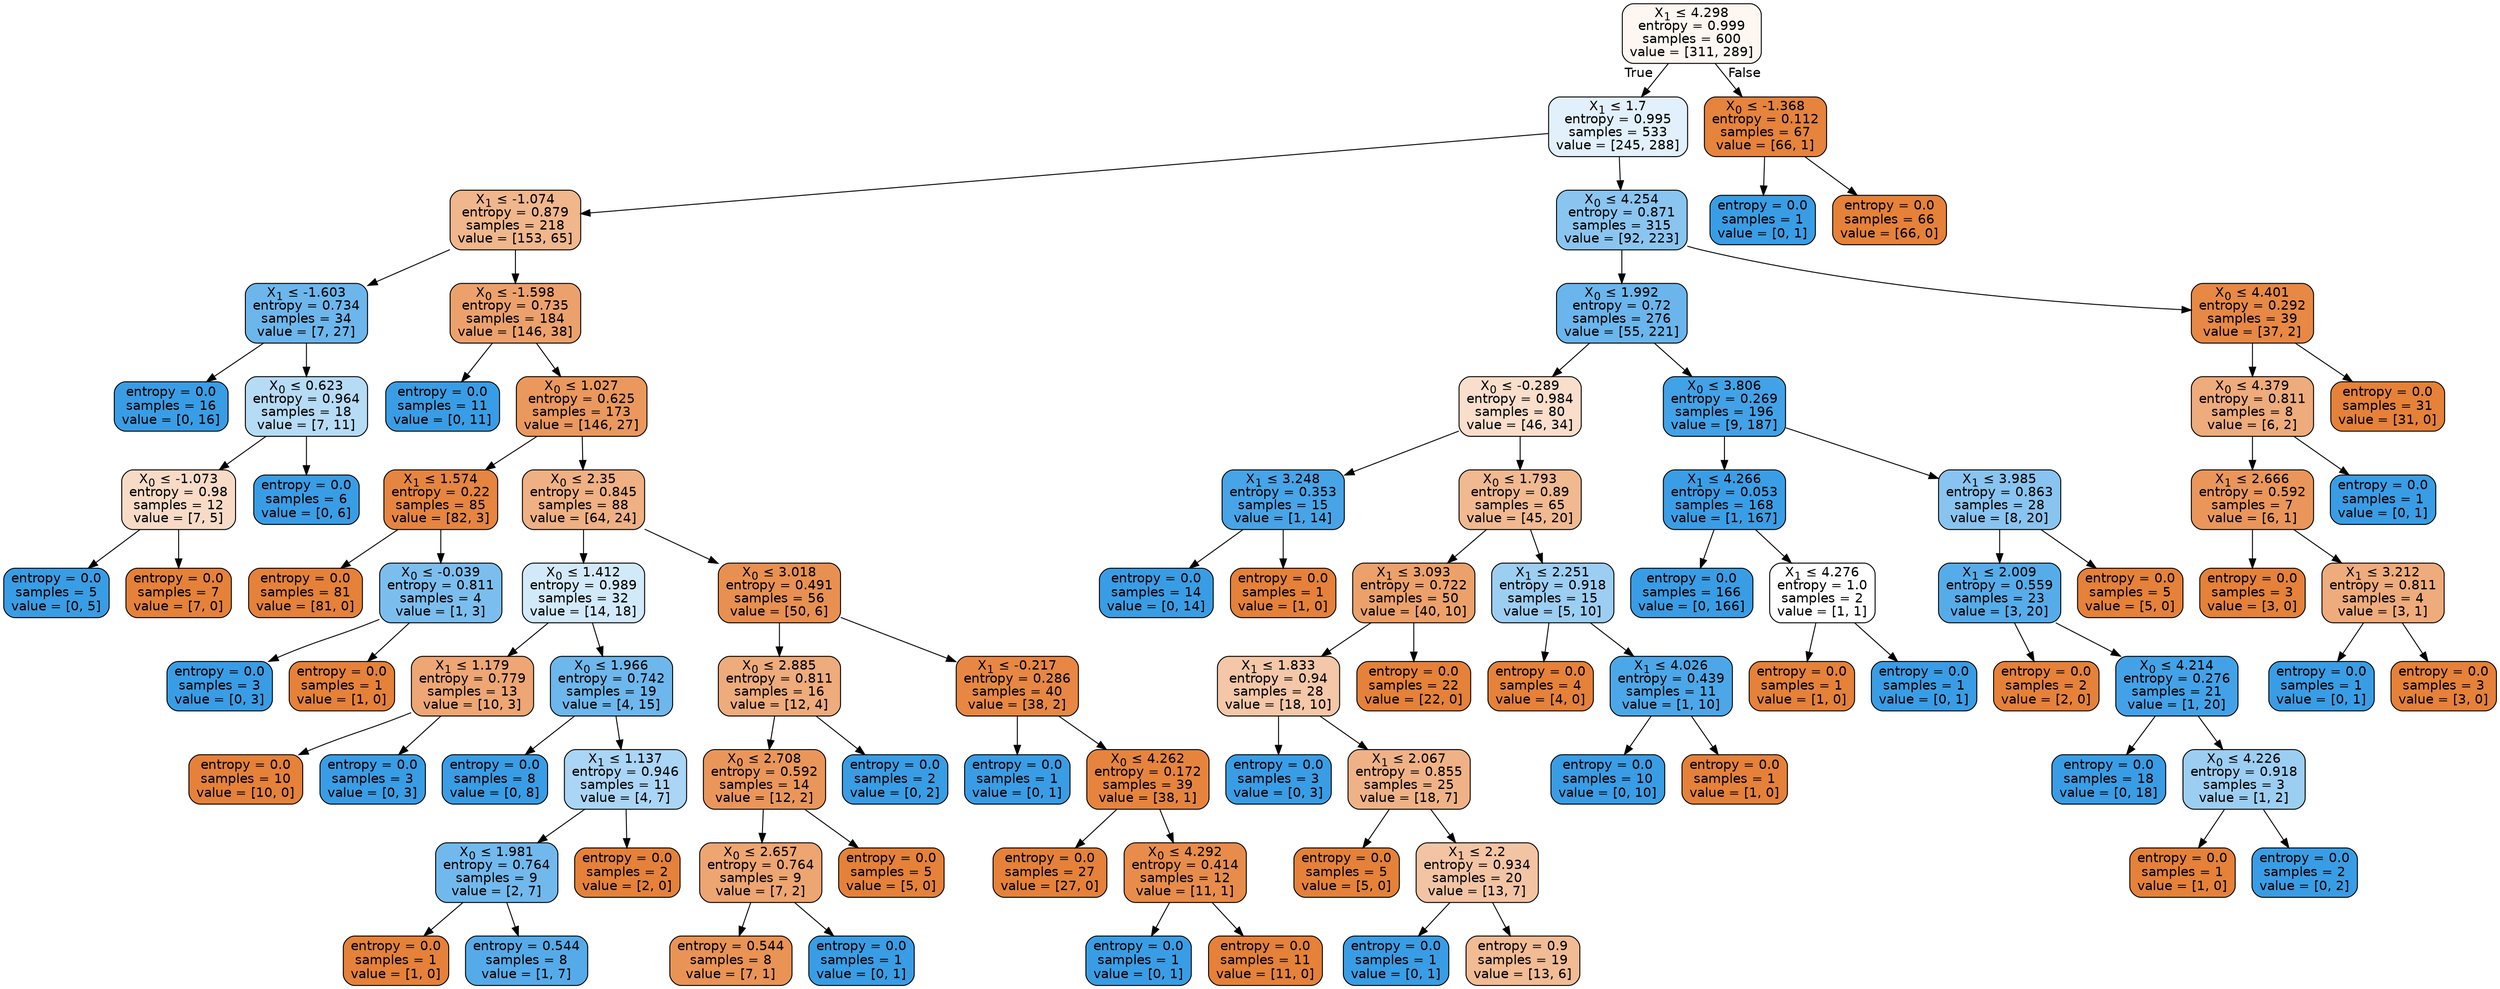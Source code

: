 digraph Tree {
node [shape=box, style="filled, rounded", color="black", fontname=helvetica] ;
edge [fontname=helvetica] ;
0 [label=<X<SUB>1</SUB> &le; 4.298<br/>entropy = 0.999<br/>samples = 600<br/>value = [311, 289]>, fillcolor="#e5813912"] ;
1 [label=<X<SUB>1</SUB> &le; 1.7<br/>entropy = 0.995<br/>samples = 533<br/>value = [245, 288]>, fillcolor="#399de526"] ;
0 -> 1 [labeldistance=2.5, labelangle=45, headlabel="True"] ;
2 [label=<X<SUB>1</SUB> &le; -1.074<br/>entropy = 0.879<br/>samples = 218<br/>value = [153, 65]>, fillcolor="#e5813993"] ;
1 -> 2 ;
3 [label=<X<SUB>1</SUB> &le; -1.603<br/>entropy = 0.734<br/>samples = 34<br/>value = [7, 27]>, fillcolor="#399de5bd"] ;
2 -> 3 ;
4 [label=<entropy = 0.0<br/>samples = 16<br/>value = [0, 16]>, fillcolor="#399de5ff"] ;
3 -> 4 ;
5 [label=<X<SUB>0</SUB> &le; 0.623<br/>entropy = 0.964<br/>samples = 18<br/>value = [7, 11]>, fillcolor="#399de55d"] ;
3 -> 5 ;
6 [label=<X<SUB>0</SUB> &le; -1.073<br/>entropy = 0.98<br/>samples = 12<br/>value = [7, 5]>, fillcolor="#e5813949"] ;
5 -> 6 ;
7 [label=<entropy = 0.0<br/>samples = 5<br/>value = [0, 5]>, fillcolor="#399de5ff"] ;
6 -> 7 ;
8 [label=<entropy = 0.0<br/>samples = 7<br/>value = [7, 0]>, fillcolor="#e58139ff"] ;
6 -> 8 ;
9 [label=<entropy = 0.0<br/>samples = 6<br/>value = [0, 6]>, fillcolor="#399de5ff"] ;
5 -> 9 ;
10 [label=<X<SUB>0</SUB> &le; -1.598<br/>entropy = 0.735<br/>samples = 184<br/>value = [146, 38]>, fillcolor="#e58139bd"] ;
2 -> 10 ;
11 [label=<entropy = 0.0<br/>samples = 11<br/>value = [0, 11]>, fillcolor="#399de5ff"] ;
10 -> 11 ;
12 [label=<X<SUB>0</SUB> &le; 1.027<br/>entropy = 0.625<br/>samples = 173<br/>value = [146, 27]>, fillcolor="#e58139d0"] ;
10 -> 12 ;
13 [label=<X<SUB>1</SUB> &le; 1.574<br/>entropy = 0.22<br/>samples = 85<br/>value = [82, 3]>, fillcolor="#e58139f6"] ;
12 -> 13 ;
14 [label=<entropy = 0.0<br/>samples = 81<br/>value = [81, 0]>, fillcolor="#e58139ff"] ;
13 -> 14 ;
15 [label=<X<SUB>0</SUB> &le; -0.039<br/>entropy = 0.811<br/>samples = 4<br/>value = [1, 3]>, fillcolor="#399de5aa"] ;
13 -> 15 ;
16 [label=<entropy = 0.0<br/>samples = 3<br/>value = [0, 3]>, fillcolor="#399de5ff"] ;
15 -> 16 ;
17 [label=<entropy = 0.0<br/>samples = 1<br/>value = [1, 0]>, fillcolor="#e58139ff"] ;
15 -> 17 ;
18 [label=<X<SUB>0</SUB> &le; 2.35<br/>entropy = 0.845<br/>samples = 88<br/>value = [64, 24]>, fillcolor="#e581399f"] ;
12 -> 18 ;
19 [label=<X<SUB>0</SUB> &le; 1.412<br/>entropy = 0.989<br/>samples = 32<br/>value = [14, 18]>, fillcolor="#399de539"] ;
18 -> 19 ;
20 [label=<X<SUB>1</SUB> &le; 1.179<br/>entropy = 0.779<br/>samples = 13<br/>value = [10, 3]>, fillcolor="#e58139b3"] ;
19 -> 20 ;
21 [label=<entropy = 0.0<br/>samples = 10<br/>value = [10, 0]>, fillcolor="#e58139ff"] ;
20 -> 21 ;
22 [label=<entropy = 0.0<br/>samples = 3<br/>value = [0, 3]>, fillcolor="#399de5ff"] ;
20 -> 22 ;
23 [label=<X<SUB>0</SUB> &le; 1.966<br/>entropy = 0.742<br/>samples = 19<br/>value = [4, 15]>, fillcolor="#399de5bb"] ;
19 -> 23 ;
24 [label=<entropy = 0.0<br/>samples = 8<br/>value = [0, 8]>, fillcolor="#399de5ff"] ;
23 -> 24 ;
25 [label=<X<SUB>1</SUB> &le; 1.137<br/>entropy = 0.946<br/>samples = 11<br/>value = [4, 7]>, fillcolor="#399de56d"] ;
23 -> 25 ;
26 [label=<X<SUB>0</SUB> &le; 1.981<br/>entropy = 0.764<br/>samples = 9<br/>value = [2, 7]>, fillcolor="#399de5b6"] ;
25 -> 26 ;
27 [label=<entropy = 0.0<br/>samples = 1<br/>value = [1, 0]>, fillcolor="#e58139ff"] ;
26 -> 27 ;
28 [label=<entropy = 0.544<br/>samples = 8<br/>value = [1, 7]>, fillcolor="#399de5db"] ;
26 -> 28 ;
29 [label=<entropy = 0.0<br/>samples = 2<br/>value = [2, 0]>, fillcolor="#e58139ff"] ;
25 -> 29 ;
30 [label=<X<SUB>0</SUB> &le; 3.018<br/>entropy = 0.491<br/>samples = 56<br/>value = [50, 6]>, fillcolor="#e58139e0"] ;
18 -> 30 ;
31 [label=<X<SUB>0</SUB> &le; 2.885<br/>entropy = 0.811<br/>samples = 16<br/>value = [12, 4]>, fillcolor="#e58139aa"] ;
30 -> 31 ;
32 [label=<X<SUB>0</SUB> &le; 2.708<br/>entropy = 0.592<br/>samples = 14<br/>value = [12, 2]>, fillcolor="#e58139d4"] ;
31 -> 32 ;
33 [label=<X<SUB>0</SUB> &le; 2.657<br/>entropy = 0.764<br/>samples = 9<br/>value = [7, 2]>, fillcolor="#e58139b6"] ;
32 -> 33 ;
34 [label=<entropy = 0.544<br/>samples = 8<br/>value = [7, 1]>, fillcolor="#e58139db"] ;
33 -> 34 ;
35 [label=<entropy = 0.0<br/>samples = 1<br/>value = [0, 1]>, fillcolor="#399de5ff"] ;
33 -> 35 ;
36 [label=<entropy = 0.0<br/>samples = 5<br/>value = [5, 0]>, fillcolor="#e58139ff"] ;
32 -> 36 ;
37 [label=<entropy = 0.0<br/>samples = 2<br/>value = [0, 2]>, fillcolor="#399de5ff"] ;
31 -> 37 ;
38 [label=<X<SUB>1</SUB> &le; -0.217<br/>entropy = 0.286<br/>samples = 40<br/>value = [38, 2]>, fillcolor="#e58139f2"] ;
30 -> 38 ;
39 [label=<entropy = 0.0<br/>samples = 1<br/>value = [0, 1]>, fillcolor="#399de5ff"] ;
38 -> 39 ;
40 [label=<X<SUB>0</SUB> &le; 4.262<br/>entropy = 0.172<br/>samples = 39<br/>value = [38, 1]>, fillcolor="#e58139f8"] ;
38 -> 40 ;
41 [label=<entropy = 0.0<br/>samples = 27<br/>value = [27, 0]>, fillcolor="#e58139ff"] ;
40 -> 41 ;
42 [label=<X<SUB>0</SUB> &le; 4.292<br/>entropy = 0.414<br/>samples = 12<br/>value = [11, 1]>, fillcolor="#e58139e8"] ;
40 -> 42 ;
43 [label=<entropy = 0.0<br/>samples = 1<br/>value = [0, 1]>, fillcolor="#399de5ff"] ;
42 -> 43 ;
44 [label=<entropy = 0.0<br/>samples = 11<br/>value = [11, 0]>, fillcolor="#e58139ff"] ;
42 -> 44 ;
45 [label=<X<SUB>0</SUB> &le; 4.254<br/>entropy = 0.871<br/>samples = 315<br/>value = [92, 223]>, fillcolor="#399de596"] ;
1 -> 45 ;
46 [label=<X<SUB>0</SUB> &le; 1.992<br/>entropy = 0.72<br/>samples = 276<br/>value = [55, 221]>, fillcolor="#399de5c0"] ;
45 -> 46 ;
47 [label=<X<SUB>0</SUB> &le; -0.289<br/>entropy = 0.984<br/>samples = 80<br/>value = [46, 34]>, fillcolor="#e5813943"] ;
46 -> 47 ;
48 [label=<X<SUB>1</SUB> &le; 3.248<br/>entropy = 0.353<br/>samples = 15<br/>value = [1, 14]>, fillcolor="#399de5ed"] ;
47 -> 48 ;
49 [label=<entropy = 0.0<br/>samples = 14<br/>value = [0, 14]>, fillcolor="#399de5ff"] ;
48 -> 49 ;
50 [label=<entropy = 0.0<br/>samples = 1<br/>value = [1, 0]>, fillcolor="#e58139ff"] ;
48 -> 50 ;
51 [label=<X<SUB>0</SUB> &le; 1.793<br/>entropy = 0.89<br/>samples = 65<br/>value = [45, 20]>, fillcolor="#e581398e"] ;
47 -> 51 ;
52 [label=<X<SUB>1</SUB> &le; 3.093<br/>entropy = 0.722<br/>samples = 50<br/>value = [40, 10]>, fillcolor="#e58139bf"] ;
51 -> 52 ;
53 [label=<X<SUB>1</SUB> &le; 1.833<br/>entropy = 0.94<br/>samples = 28<br/>value = [18, 10]>, fillcolor="#e5813971"] ;
52 -> 53 ;
54 [label=<entropy = 0.0<br/>samples = 3<br/>value = [0, 3]>, fillcolor="#399de5ff"] ;
53 -> 54 ;
55 [label=<X<SUB>1</SUB> &le; 2.067<br/>entropy = 0.855<br/>samples = 25<br/>value = [18, 7]>, fillcolor="#e581399c"] ;
53 -> 55 ;
56 [label=<entropy = 0.0<br/>samples = 5<br/>value = [5, 0]>, fillcolor="#e58139ff"] ;
55 -> 56 ;
57 [label=<X<SUB>1</SUB> &le; 2.2<br/>entropy = 0.934<br/>samples = 20<br/>value = [13, 7]>, fillcolor="#e5813976"] ;
55 -> 57 ;
58 [label=<entropy = 0.0<br/>samples = 1<br/>value = [0, 1]>, fillcolor="#399de5ff"] ;
57 -> 58 ;
59 [label=<entropy = 0.9<br/>samples = 19<br/>value = [13, 6]>, fillcolor="#e5813989"] ;
57 -> 59 ;
60 [label=<entropy = 0.0<br/>samples = 22<br/>value = [22, 0]>, fillcolor="#e58139ff"] ;
52 -> 60 ;
61 [label=<X<SUB>1</SUB> &le; 2.251<br/>entropy = 0.918<br/>samples = 15<br/>value = [5, 10]>, fillcolor="#399de57f"] ;
51 -> 61 ;
62 [label=<entropy = 0.0<br/>samples = 4<br/>value = [4, 0]>, fillcolor="#e58139ff"] ;
61 -> 62 ;
63 [label=<X<SUB>1</SUB> &le; 4.026<br/>entropy = 0.439<br/>samples = 11<br/>value = [1, 10]>, fillcolor="#399de5e6"] ;
61 -> 63 ;
64 [label=<entropy = 0.0<br/>samples = 10<br/>value = [0, 10]>, fillcolor="#399de5ff"] ;
63 -> 64 ;
65 [label=<entropy = 0.0<br/>samples = 1<br/>value = [1, 0]>, fillcolor="#e58139ff"] ;
63 -> 65 ;
66 [label=<X<SUB>0</SUB> &le; 3.806<br/>entropy = 0.269<br/>samples = 196<br/>value = [9, 187]>, fillcolor="#399de5f3"] ;
46 -> 66 ;
67 [label=<X<SUB>1</SUB> &le; 4.266<br/>entropy = 0.053<br/>samples = 168<br/>value = [1, 167]>, fillcolor="#399de5fd"] ;
66 -> 67 ;
68 [label=<entropy = 0.0<br/>samples = 166<br/>value = [0, 166]>, fillcolor="#399de5ff"] ;
67 -> 68 ;
69 [label=<X<SUB>1</SUB> &le; 4.276<br/>entropy = 1.0<br/>samples = 2<br/>value = [1, 1]>, fillcolor="#e5813900"] ;
67 -> 69 ;
70 [label=<entropy = 0.0<br/>samples = 1<br/>value = [1, 0]>, fillcolor="#e58139ff"] ;
69 -> 70 ;
71 [label=<entropy = 0.0<br/>samples = 1<br/>value = [0, 1]>, fillcolor="#399de5ff"] ;
69 -> 71 ;
72 [label=<X<SUB>1</SUB> &le; 3.985<br/>entropy = 0.863<br/>samples = 28<br/>value = [8, 20]>, fillcolor="#399de599"] ;
66 -> 72 ;
73 [label=<X<SUB>1</SUB> &le; 2.009<br/>entropy = 0.559<br/>samples = 23<br/>value = [3, 20]>, fillcolor="#399de5d9"] ;
72 -> 73 ;
74 [label=<entropy = 0.0<br/>samples = 2<br/>value = [2, 0]>, fillcolor="#e58139ff"] ;
73 -> 74 ;
75 [label=<X<SUB>0</SUB> &le; 4.214<br/>entropy = 0.276<br/>samples = 21<br/>value = [1, 20]>, fillcolor="#399de5f2"] ;
73 -> 75 ;
76 [label=<entropy = 0.0<br/>samples = 18<br/>value = [0, 18]>, fillcolor="#399de5ff"] ;
75 -> 76 ;
77 [label=<X<SUB>0</SUB> &le; 4.226<br/>entropy = 0.918<br/>samples = 3<br/>value = [1, 2]>, fillcolor="#399de57f"] ;
75 -> 77 ;
78 [label=<entropy = 0.0<br/>samples = 1<br/>value = [1, 0]>, fillcolor="#e58139ff"] ;
77 -> 78 ;
79 [label=<entropy = 0.0<br/>samples = 2<br/>value = [0, 2]>, fillcolor="#399de5ff"] ;
77 -> 79 ;
80 [label=<entropy = 0.0<br/>samples = 5<br/>value = [5, 0]>, fillcolor="#e58139ff"] ;
72 -> 80 ;
81 [label=<X<SUB>0</SUB> &le; 4.401<br/>entropy = 0.292<br/>samples = 39<br/>value = [37, 2]>, fillcolor="#e58139f1"] ;
45 -> 81 ;
82 [label=<X<SUB>0</SUB> &le; 4.379<br/>entropy = 0.811<br/>samples = 8<br/>value = [6, 2]>, fillcolor="#e58139aa"] ;
81 -> 82 ;
83 [label=<X<SUB>1</SUB> &le; 2.666<br/>entropy = 0.592<br/>samples = 7<br/>value = [6, 1]>, fillcolor="#e58139d4"] ;
82 -> 83 ;
84 [label=<entropy = 0.0<br/>samples = 3<br/>value = [3, 0]>, fillcolor="#e58139ff"] ;
83 -> 84 ;
85 [label=<X<SUB>1</SUB> &le; 3.212<br/>entropy = 0.811<br/>samples = 4<br/>value = [3, 1]>, fillcolor="#e58139aa"] ;
83 -> 85 ;
86 [label=<entropy = 0.0<br/>samples = 1<br/>value = [0, 1]>, fillcolor="#399de5ff"] ;
85 -> 86 ;
87 [label=<entropy = 0.0<br/>samples = 3<br/>value = [3, 0]>, fillcolor="#e58139ff"] ;
85 -> 87 ;
88 [label=<entropy = 0.0<br/>samples = 1<br/>value = [0, 1]>, fillcolor="#399de5ff"] ;
82 -> 88 ;
89 [label=<entropy = 0.0<br/>samples = 31<br/>value = [31, 0]>, fillcolor="#e58139ff"] ;
81 -> 89 ;
90 [label=<X<SUB>0</SUB> &le; -1.368<br/>entropy = 0.112<br/>samples = 67<br/>value = [66, 1]>, fillcolor="#e58139fb"] ;
0 -> 90 [labeldistance=2.5, labelangle=-45, headlabel="False"] ;
91 [label=<entropy = 0.0<br/>samples = 1<br/>value = [0, 1]>, fillcolor="#399de5ff"] ;
90 -> 91 ;
92 [label=<entropy = 0.0<br/>samples = 66<br/>value = [66, 0]>, fillcolor="#e58139ff"] ;
90 -> 92 ;
}